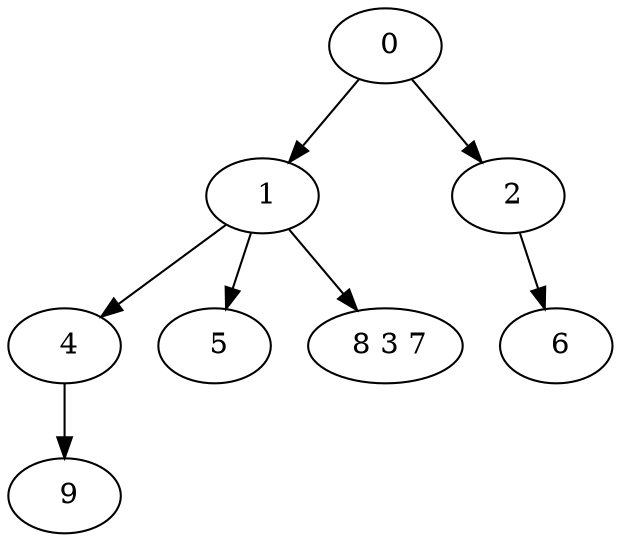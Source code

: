 digraph mytree {
" 0" -> " 1";
" 0" -> " 2";
" 1" -> " 4";
" 1" -> " 5";
" 1" -> " 8 3 7";
" 2" -> " 6";
" 4" -> " 9";
" 5";
" 8 3 7";
" 6";
" 9";
}
